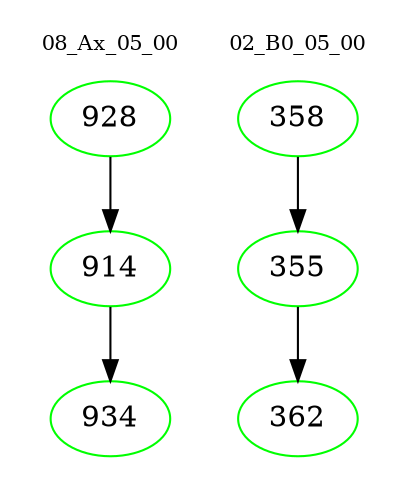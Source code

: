 digraph{
subgraph cluster_0 {
color = white
label = "08_Ax_05_00";
fontsize=10;
T0_928 [label="928", color="green"]
T0_928 -> T0_914 [color="black"]
T0_914 [label="914", color="green"]
T0_914 -> T0_934 [color="black"]
T0_934 [label="934", color="green"]
}
subgraph cluster_1 {
color = white
label = "02_B0_05_00";
fontsize=10;
T1_358 [label="358", color="green"]
T1_358 -> T1_355 [color="black"]
T1_355 [label="355", color="green"]
T1_355 -> T1_362 [color="black"]
T1_362 [label="362", color="green"]
}
}

